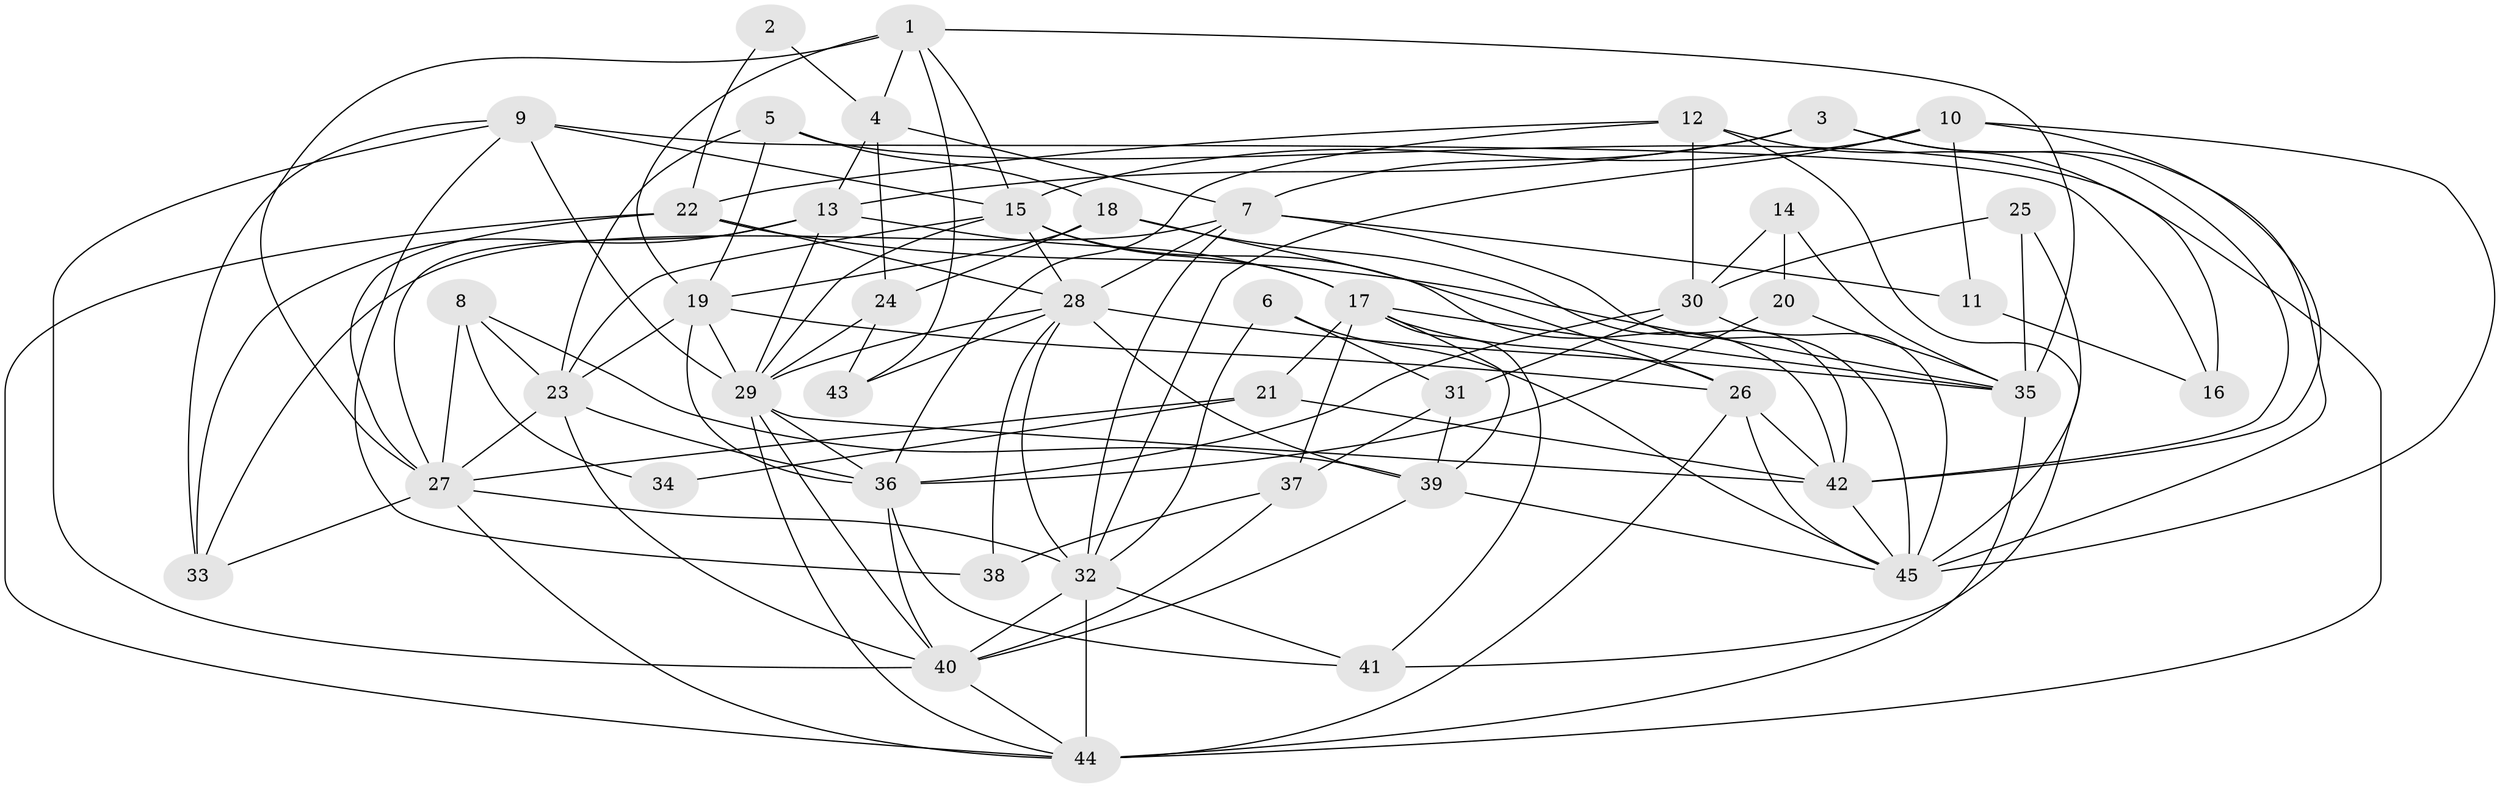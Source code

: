 // original degree distribution, {5: 0.2, 2: 0.14444444444444443, 6: 0.1111111111111111, 4: 0.2777777777777778, 3: 0.23333333333333334, 7: 0.03333333333333333}
// Generated by graph-tools (version 1.1) at 2025/02/03/09/25 03:02:09]
// undirected, 45 vertices, 124 edges
graph export_dot {
graph [start="1"]
  node [color=gray90,style=filled];
  1;
  2;
  3;
  4;
  5;
  6;
  7;
  8;
  9;
  10;
  11;
  12;
  13;
  14;
  15;
  16;
  17;
  18;
  19;
  20;
  21;
  22;
  23;
  24;
  25;
  26;
  27;
  28;
  29;
  30;
  31;
  32;
  33;
  34;
  35;
  36;
  37;
  38;
  39;
  40;
  41;
  42;
  43;
  44;
  45;
  1 -- 4 [weight=1.0];
  1 -- 15 [weight=1.0];
  1 -- 19 [weight=1.0];
  1 -- 27 [weight=1.0];
  1 -- 35 [weight=1.0];
  1 -- 43 [weight=1.0];
  2 -- 4 [weight=1.0];
  2 -- 22 [weight=1.0];
  3 -- 7 [weight=1.0];
  3 -- 13 [weight=1.0];
  3 -- 42 [weight=1.0];
  3 -- 45 [weight=1.0];
  4 -- 7 [weight=1.0];
  4 -- 13 [weight=1.0];
  4 -- 24 [weight=1.0];
  5 -- 18 [weight=1.0];
  5 -- 19 [weight=1.0];
  5 -- 23 [weight=1.0];
  5 -- 44 [weight=1.0];
  6 -- 31 [weight=1.0];
  6 -- 32 [weight=1.0];
  6 -- 45 [weight=1.0];
  7 -- 11 [weight=1.0];
  7 -- 28 [weight=1.0];
  7 -- 32 [weight=1.0];
  7 -- 33 [weight=1.0];
  7 -- 45 [weight=2.0];
  8 -- 23 [weight=1.0];
  8 -- 27 [weight=1.0];
  8 -- 34 [weight=1.0];
  8 -- 39 [weight=1.0];
  9 -- 15 [weight=2.0];
  9 -- 16 [weight=1.0];
  9 -- 29 [weight=1.0];
  9 -- 33 [weight=1.0];
  9 -- 38 [weight=1.0];
  9 -- 40 [weight=1.0];
  10 -- 11 [weight=1.0];
  10 -- 15 [weight=1.0];
  10 -- 32 [weight=1.0];
  10 -- 42 [weight=1.0];
  10 -- 45 [weight=1.0];
  11 -- 16 [weight=1.0];
  12 -- 16 [weight=1.0];
  12 -- 22 [weight=1.0];
  12 -- 30 [weight=1.0];
  12 -- 36 [weight=1.0];
  12 -- 41 [weight=1.0];
  13 -- 17 [weight=1.0];
  13 -- 27 [weight=1.0];
  13 -- 29 [weight=1.0];
  13 -- 33 [weight=1.0];
  14 -- 20 [weight=1.0];
  14 -- 30 [weight=1.0];
  14 -- 35 [weight=1.0];
  15 -- 17 [weight=1.0];
  15 -- 23 [weight=1.0];
  15 -- 28 [weight=1.0];
  15 -- 29 [weight=1.0];
  15 -- 42 [weight=1.0];
  17 -- 21 [weight=2.0];
  17 -- 26 [weight=1.0];
  17 -- 35 [weight=1.0];
  17 -- 37 [weight=1.0];
  17 -- 39 [weight=1.0];
  17 -- 41 [weight=1.0];
  18 -- 19 [weight=1.0];
  18 -- 24 [weight=1.0];
  18 -- 26 [weight=1.0];
  18 -- 42 [weight=2.0];
  19 -- 23 [weight=1.0];
  19 -- 26 [weight=1.0];
  19 -- 29 [weight=1.0];
  19 -- 36 [weight=1.0];
  20 -- 35 [weight=1.0];
  20 -- 36 [weight=1.0];
  21 -- 27 [weight=1.0];
  21 -- 34 [weight=1.0];
  21 -- 42 [weight=1.0];
  22 -- 27 [weight=1.0];
  22 -- 28 [weight=1.0];
  22 -- 35 [weight=1.0];
  22 -- 44 [weight=1.0];
  23 -- 27 [weight=1.0];
  23 -- 36 [weight=1.0];
  23 -- 40 [weight=1.0];
  24 -- 29 [weight=1.0];
  24 -- 43 [weight=1.0];
  25 -- 30 [weight=1.0];
  25 -- 35 [weight=1.0];
  25 -- 45 [weight=1.0];
  26 -- 42 [weight=1.0];
  26 -- 44 [weight=2.0];
  26 -- 45 [weight=1.0];
  27 -- 32 [weight=1.0];
  27 -- 33 [weight=1.0];
  27 -- 44 [weight=1.0];
  28 -- 29 [weight=2.0];
  28 -- 32 [weight=1.0];
  28 -- 35 [weight=1.0];
  28 -- 38 [weight=1.0];
  28 -- 39 [weight=1.0];
  28 -- 43 [weight=1.0];
  29 -- 36 [weight=2.0];
  29 -- 40 [weight=1.0];
  29 -- 42 [weight=1.0];
  29 -- 44 [weight=1.0];
  30 -- 31 [weight=1.0];
  30 -- 36 [weight=1.0];
  30 -- 45 [weight=1.0];
  31 -- 37 [weight=1.0];
  31 -- 39 [weight=1.0];
  32 -- 40 [weight=1.0];
  32 -- 41 [weight=1.0];
  32 -- 44 [weight=1.0];
  35 -- 44 [weight=1.0];
  36 -- 40 [weight=1.0];
  36 -- 41 [weight=1.0];
  37 -- 38 [weight=1.0];
  37 -- 40 [weight=1.0];
  39 -- 40 [weight=1.0];
  39 -- 45 [weight=1.0];
  40 -- 44 [weight=1.0];
  42 -- 45 [weight=1.0];
}
